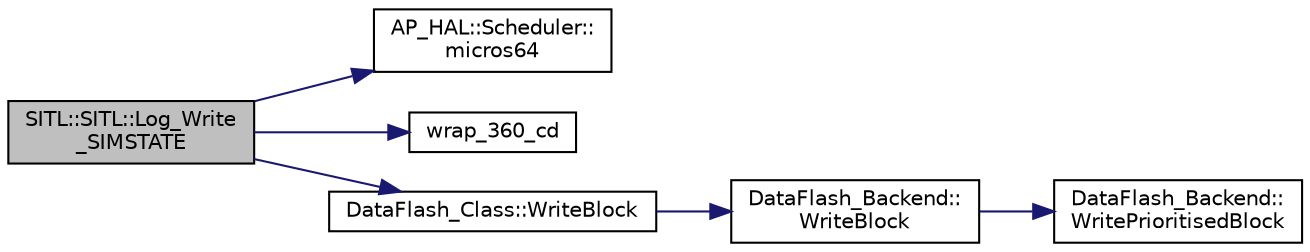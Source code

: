 digraph "SITL::SITL::Log_Write_SIMSTATE"
{
 // INTERACTIVE_SVG=YES
  edge [fontname="Helvetica",fontsize="10",labelfontname="Helvetica",labelfontsize="10"];
  node [fontname="Helvetica",fontsize="10",shape=record];
  rankdir="LR";
  Node1 [label="SITL::SITL::Log_Write\l_SIMSTATE",height=0.2,width=0.4,color="black", fillcolor="grey75", style="filled", fontcolor="black"];
  Node1 -> Node2 [color="midnightblue",fontsize="10",style="solid",fontname="Helvetica"];
  Node2 [label="AP_HAL::Scheduler::\lmicros64",height=0.2,width=0.4,color="black", fillcolor="white", style="filled",URL="$classAP__HAL_1_1Scheduler.html#acfe178fdca7f8d9b22a939b3aac1a84f"];
  Node1 -> Node3 [color="midnightblue",fontsize="10",style="solid",fontname="Helvetica"];
  Node3 [label="wrap_360_cd",height=0.2,width=0.4,color="black", fillcolor="white", style="filled",URL="$AP__Math_8h.html#aec935e3ce7fb13099565b27693547d09"];
  Node1 -> Node4 [color="midnightblue",fontsize="10",style="solid",fontname="Helvetica"];
  Node4 [label="DataFlash_Class::WriteBlock",height=0.2,width=0.4,color="black", fillcolor="white", style="filled",URL="$classDataFlash__Class.html#a2838cdd106ad3dd8da69a45dd64117ca"];
  Node4 -> Node5 [color="midnightblue",fontsize="10",style="solid",fontname="Helvetica"];
  Node5 [label="DataFlash_Backend::\lWriteBlock",height=0.2,width=0.4,color="black", fillcolor="white", style="filled",URL="$classDataFlash__Backend.html#aed94b3ad1fd7333ddd7c2e20c3433d52"];
  Node5 -> Node6 [color="midnightblue",fontsize="10",style="solid",fontname="Helvetica"];
  Node6 [label="DataFlash_Backend::\lWritePrioritisedBlock",height=0.2,width=0.4,color="black", fillcolor="white", style="filled",URL="$classDataFlash__Backend.html#a0807326aa0d3df61375bc1c949d2a125"];
}
